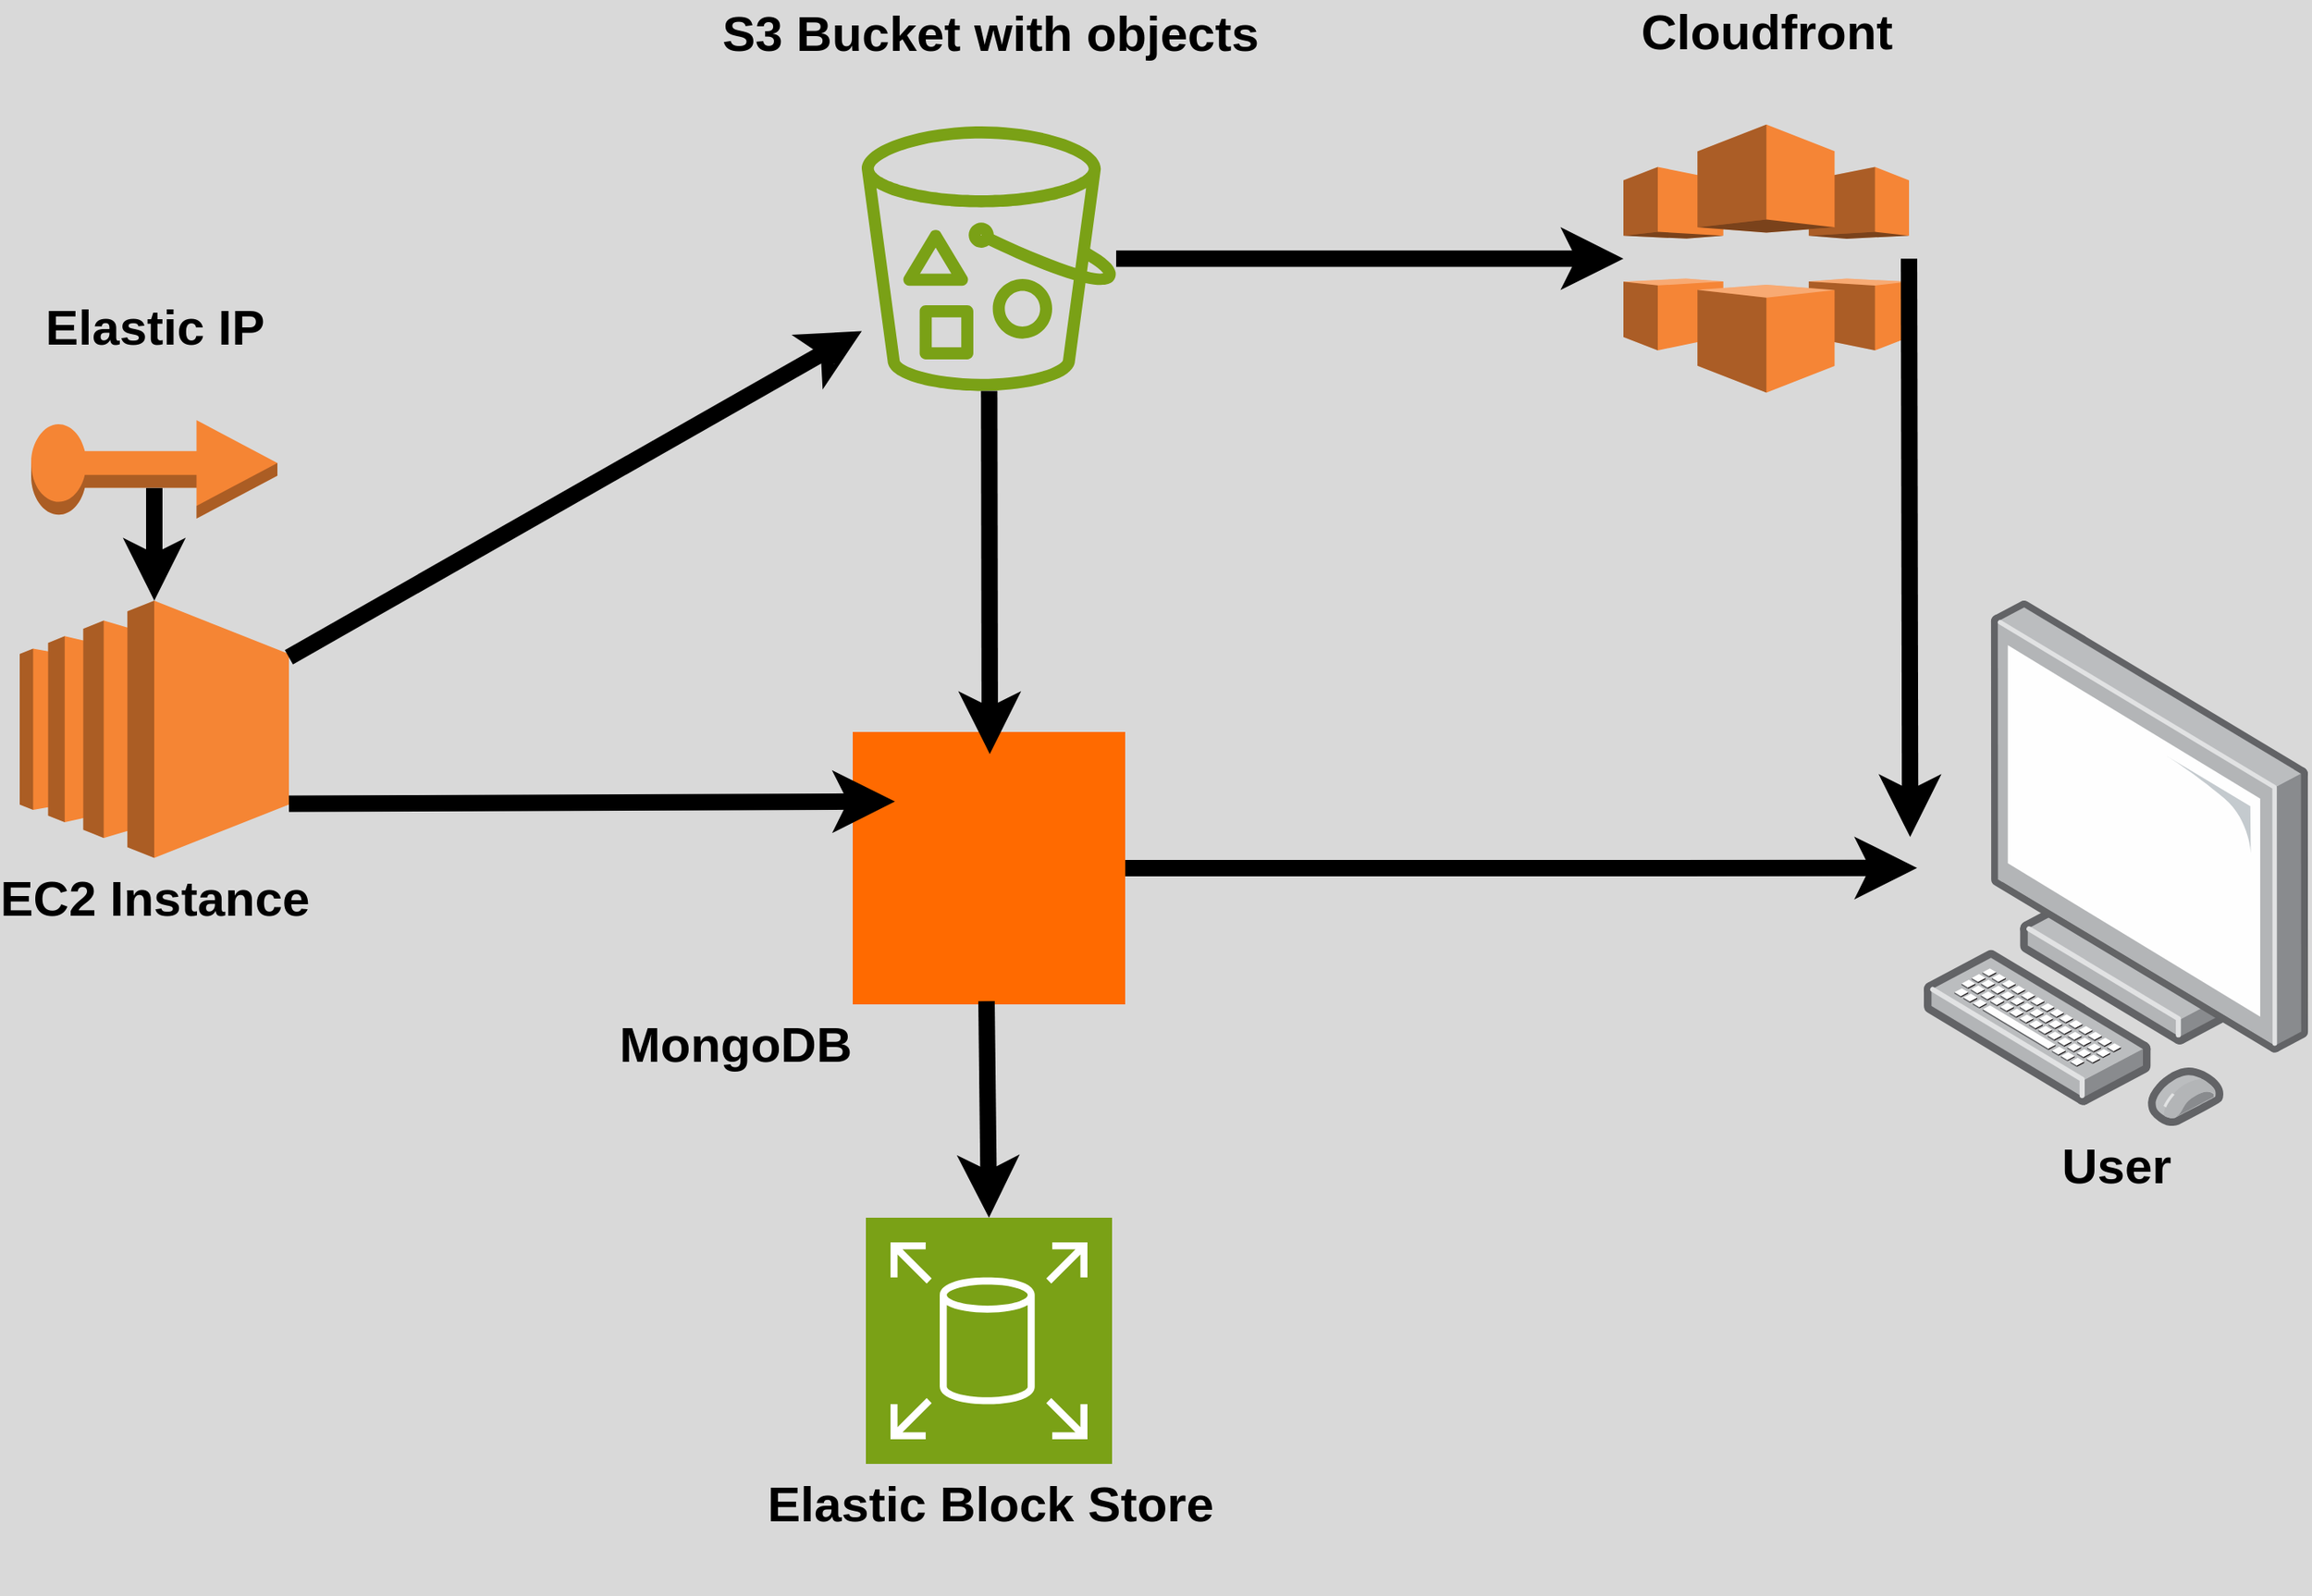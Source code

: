 <mxfile version="26.2.2">
  <diagram name="Page-1" id="7a6c530e-6e37-e111-ec74-82921da8cc10">
    <mxGraphModel dx="2516" dy="1371" grid="0" gridSize="10" guides="1" tooltips="1" connect="1" arrows="1" fold="1" page="1" pageScale="1.5" pageWidth="1169" pageHeight="826" background="#D9D9D9" math="0" shadow="0">
      <root>
        <mxCell id="0" style=";html=1;" />
        <mxCell id="1" style=";html=1;" parent="0" />
        <mxCell id="2FV92E6_kj3xv08Foaql-3" value="S3 Bucket with objects&lt;div&gt;&lt;br&gt;&lt;/div&gt;" style="sketch=0;outlineConnect=0;fontColor=#000000;gradientColor=none;fillColor=#7AA116;strokeColor=none;dashed=0;verticalLabelPosition=top;verticalAlign=bottom;align=center;html=1;fontSize=30;fontStyle=1;aspect=fixed;pointerEvents=1;shape=mxgraph.aws4.bucket_with_objects;labelPosition=center;movable=1;resizable=1;rotatable=1;deletable=1;editable=1;locked=0;connectable=1;" parent="1" vertex="1">
          <mxGeometry x="667" y="219" width="155" height="161.2" as="geometry" />
        </mxCell>
        <mxCell id="2FV92E6_kj3xv08Foaql-4" value="MongoDB" style="points=[];aspect=fixed;html=1;align=right;shadow=0;dashed=0;fillColor=#FF6A00;strokeColor=none;shape=mxgraph.alibaba_cloud.mongodb;fontSize=30;verticalAlign=top;labelPosition=left;verticalLabelPosition=bottom;fontStyle=1;movable=1;resizable=1;rotatable=1;deletable=1;editable=1;locked=0;connectable=1;" parent="1" vertex="1">
          <mxGeometry x="661.5" y="588" width="166" height="166" as="geometry" />
        </mxCell>
        <mxCell id="2FV92E6_kj3xv08Foaql-5" value="EC2 Instance" style="outlineConnect=0;dashed=0;verticalLabelPosition=bottom;verticalAlign=top;align=center;html=1;shape=mxgraph.aws3.ec2;fillColor=#F58534;gradientColor=none;fontSize=30;fontStyle=1;aspect=fixed;movable=1;resizable=1;rotatable=1;deletable=1;editable=1;locked=0;connectable=1;" parent="1" vertex="1">
          <mxGeometry x="154" y="508" width="164" height="156.72" as="geometry" />
        </mxCell>
        <mxCell id="2FV92E6_kj3xv08Foaql-6" value="Cloudfront&lt;div&gt;&lt;br&gt;&lt;/div&gt;" style="outlineConnect=0;dashed=0;verticalLabelPosition=top;verticalAlign=bottom;align=center;html=1;shape=mxgraph.aws3.cloudfront;fillColor=#F58536;gradientColor=none;fontSize=30;labelPosition=center;fontStyle=1;aspect=fixed;movable=1;resizable=1;rotatable=1;deletable=1;editable=1;locked=0;connectable=1;" parent="1" vertex="1">
          <mxGeometry x="1131" y="217.93" width="174" height="163.34" as="geometry" />
        </mxCell>
        <mxCell id="2FV92E6_kj3xv08Foaql-7" value="&lt;font&gt;Elastic Block Store&lt;/font&gt;&lt;div&gt;&lt;br&gt;&lt;/div&gt;" style="sketch=0;points=[[0,0,0],[0.25,0,0],[0.5,0,0],[0.75,0,0],[1,0,0],[0,1,0],[0.25,1,0],[0.5,1,0],[0.75,1,0],[1,1,0],[0,0.25,0],[0,0.5,0],[0,0.75,0],[1,0.25,0],[1,0.5,0],[1,0.75,0]];outlineConnect=0;fontColor=#000000;fillColor=#7AA116;strokeColor=#ffffff;dashed=0;verticalLabelPosition=bottom;verticalAlign=top;align=center;html=1;fontSize=30;fontStyle=1;shape=mxgraph.aws4.resourceIcon;resIcon=mxgraph.aws4.elastic_block_store;aspect=fixed;movable=1;resizable=1;rotatable=1;deletable=1;editable=1;locked=0;connectable=1;" parent="1" vertex="1">
          <mxGeometry x="669.5" y="884" width="150" height="150" as="geometry" />
        </mxCell>
        <mxCell id="2FV92E6_kj3xv08Foaql-10" value="&lt;div&gt;&lt;br&gt;&lt;/div&gt;" style="text;html=1;align=center;verticalAlign=middle;resizable=1;points=[];autosize=1;strokeColor=none;fillColor=none;fontSize=15;movable=1;rotatable=1;deletable=1;editable=1;locked=0;connectable=1;" parent="1" vertex="1">
          <mxGeometry x="366" y="799" width="18" height="30" as="geometry" />
        </mxCell>
        <mxCell id="2FV92E6_kj3xv08Foaql-11" value="Elastic IP&lt;div&gt;&lt;br&gt;&lt;/div&gt;" style="outlineConnect=0;dashed=0;verticalLabelPosition=top;verticalAlign=bottom;align=center;html=1;shape=mxgraph.aws3.elastic_ip;fillColor=#F58534;gradientColor=none;fontSize=30;labelPosition=center;fontStyle=1;aspect=fixed;movable=1;resizable=1;rotatable=1;deletable=1;editable=1;locked=0;connectable=1;" parent="1" vertex="1">
          <mxGeometry x="161" y="398" width="150" height="60" as="geometry" />
        </mxCell>
        <mxCell id="2FV92E6_kj3xv08Foaql-16" value="User" style="image;points=[];aspect=fixed;html=1;align=center;shadow=0;dashed=0;image=img/lib/allied_telesis/computer_and_terminals/Personal_Computer.svg;fontSize=30;labelBackgroundColor=none;fontStyle=1;movable=1;resizable=1;rotatable=1;deletable=1;editable=1;locked=0;connectable=1;" parent="1" vertex="1">
          <mxGeometry x="1313" y="508" width="236.12" height="320" as="geometry" />
        </mxCell>
        <mxCell id="2FV92E6_kj3xv08Foaql-20" value="" style="endArrow=classic;html=1;rounded=0;exitX=1;exitY=0.5;exitDx=0;exitDy=0;exitPerimeter=0;entryX=-0.031;entryY=0.45;entryDx=0;entryDy=0;entryPerimeter=0;strokeWidth=10;movable=1;resizable=1;rotatable=1;deletable=1;editable=1;locked=0;connectable=1;" parent="1" source="2FV92E6_kj3xv08Foaql-6" target="2FV92E6_kj3xv08Foaql-16" edge="1">
          <mxGeometry width="50" height="50" relative="1" as="geometry">
            <mxPoint x="1352" y="596" as="sourcePoint" />
            <mxPoint x="1504" y="600" as="targetPoint" />
          </mxGeometry>
        </mxCell>
        <mxCell id="2FV92E6_kj3xv08Foaql-21" value="" style="endArrow=classic;html=1;rounded=0;entryX=0;entryY=0.5;entryDx=0;entryDy=0;entryPerimeter=0;strokeWidth=10;movable=1;resizable=1;rotatable=1;deletable=1;editable=1;locked=0;connectable=1;" parent="1" source="2FV92E6_kj3xv08Foaql-3" target="2FV92E6_kj3xv08Foaql-6" edge="1">
          <mxGeometry width="50" height="50" relative="1" as="geometry">
            <mxPoint x="857" y="452" as="sourcePoint" />
            <mxPoint x="1014" y="498" as="targetPoint" />
          </mxGeometry>
        </mxCell>
        <mxCell id="2FV92E6_kj3xv08Foaql-23" value="" style="endArrow=classic;html=1;rounded=0;exitX=0.491;exitY=0.988;exitDx=0;exitDy=0;exitPerimeter=0;entryX=0.5;entryY=0;entryDx=0;entryDy=0;entryPerimeter=0;strokeWidth=10;movable=1;resizable=1;rotatable=1;deletable=1;editable=1;locked=0;connectable=1;" parent="1" source="2FV92E6_kj3xv08Foaql-4" target="2FV92E6_kj3xv08Foaql-7" edge="1">
          <mxGeometry width="50" height="50" relative="1" as="geometry">
            <mxPoint x="742.5" y="839" as="sourcePoint" />
            <mxPoint x="743" y="962" as="targetPoint" />
          </mxGeometry>
        </mxCell>
        <mxCell id="2FV92E6_kj3xv08Foaql-29" value="" style="endArrow=classic;html=1;rounded=0;entryX=0.503;entryY=0.081;entryDx=0;entryDy=0;entryPerimeter=0;strokeWidth=10;movable=1;resizable=1;rotatable=1;deletable=1;editable=1;locked=0;connectable=1;" parent="1" source="2FV92E6_kj3xv08Foaql-3" target="2FV92E6_kj3xv08Foaql-4" edge="1">
          <mxGeometry width="50" height="50" relative="1" as="geometry">
            <mxPoint x="742.5" y="455" as="sourcePoint" />
            <mxPoint x="743" y="578" as="targetPoint" />
          </mxGeometry>
        </mxCell>
        <mxCell id="2FV92E6_kj3xv08Foaql-31" value="" style="endArrow=classic;html=1;rounded=0;exitX=1;exitY=0.22;exitDx=0;exitDy=0;exitPerimeter=0;strokeWidth=10;movable=1;resizable=1;rotatable=1;deletable=1;editable=1;locked=0;connectable=1;" parent="1" source="2FV92E6_kj3xv08Foaql-5" target="2FV92E6_kj3xv08Foaql-3" edge="1">
          <mxGeometry width="50" height="50" relative="1" as="geometry">
            <mxPoint x="320" y="566" as="sourcePoint" />
            <mxPoint x="481" y="373" as="targetPoint" />
          </mxGeometry>
        </mxCell>
        <mxCell id="2FV92E6_kj3xv08Foaql-32" value="" style="endArrow=classic;html=1;rounded=0;entryX=0.155;entryY=0.255;entryDx=0;entryDy=0;entryPerimeter=0;exitX=1;exitY=0.79;exitDx=0;exitDy=0;exitPerimeter=0;strokeWidth=10;movable=1;resizable=1;rotatable=1;deletable=1;editable=1;locked=0;connectable=1;" parent="1" source="2FV92E6_kj3xv08Foaql-5" target="2FV92E6_kj3xv08Foaql-4" edge="1">
          <mxGeometry width="50" height="50" relative="1" as="geometry">
            <mxPoint x="322" y="661" as="sourcePoint" />
            <mxPoint x="670" y="658" as="targetPoint" />
          </mxGeometry>
        </mxCell>
        <mxCell id="2FV92E6_kj3xv08Foaql-33" value="" style="endArrow=classic;html=1;rounded=0;entryX=0.5;entryY=0;entryDx=0;entryDy=0;entryPerimeter=0;exitX=0.5;exitY=0.69;exitDx=0;exitDy=0;exitPerimeter=0;verticalAlign=bottom;labelPosition=left;verticalLabelPosition=top;align=right;strokeWidth=10;movable=1;resizable=1;rotatable=1;deletable=1;editable=1;locked=0;connectable=1;" parent="1" source="2FV92E6_kj3xv08Foaql-11" target="2FV92E6_kj3xv08Foaql-5" edge="1">
          <mxGeometry width="50" height="50" relative="1" as="geometry">
            <mxPoint x="226" y="454" as="sourcePoint" />
            <mxPoint x="226" y="522" as="targetPoint" />
          </mxGeometry>
        </mxCell>
        <mxCell id="2FV92E6_kj3xv08Foaql-34" style="edgeStyle=orthogonalEdgeStyle;rounded=0;orthogonalLoop=1;jettySize=auto;html=1;entryX=-0.013;entryY=0.509;entryDx=0;entryDy=0;entryPerimeter=0;fontSize=15;strokeWidth=10;movable=1;resizable=1;rotatable=1;deletable=1;editable=1;locked=0;connectable=1;" parent="1" source="2FV92E6_kj3xv08Foaql-4" target="2FV92E6_kj3xv08Foaql-16" edge="1">
          <mxGeometry relative="1" as="geometry" />
        </mxCell>
      </root>
    </mxGraphModel>
  </diagram>
</mxfile>
